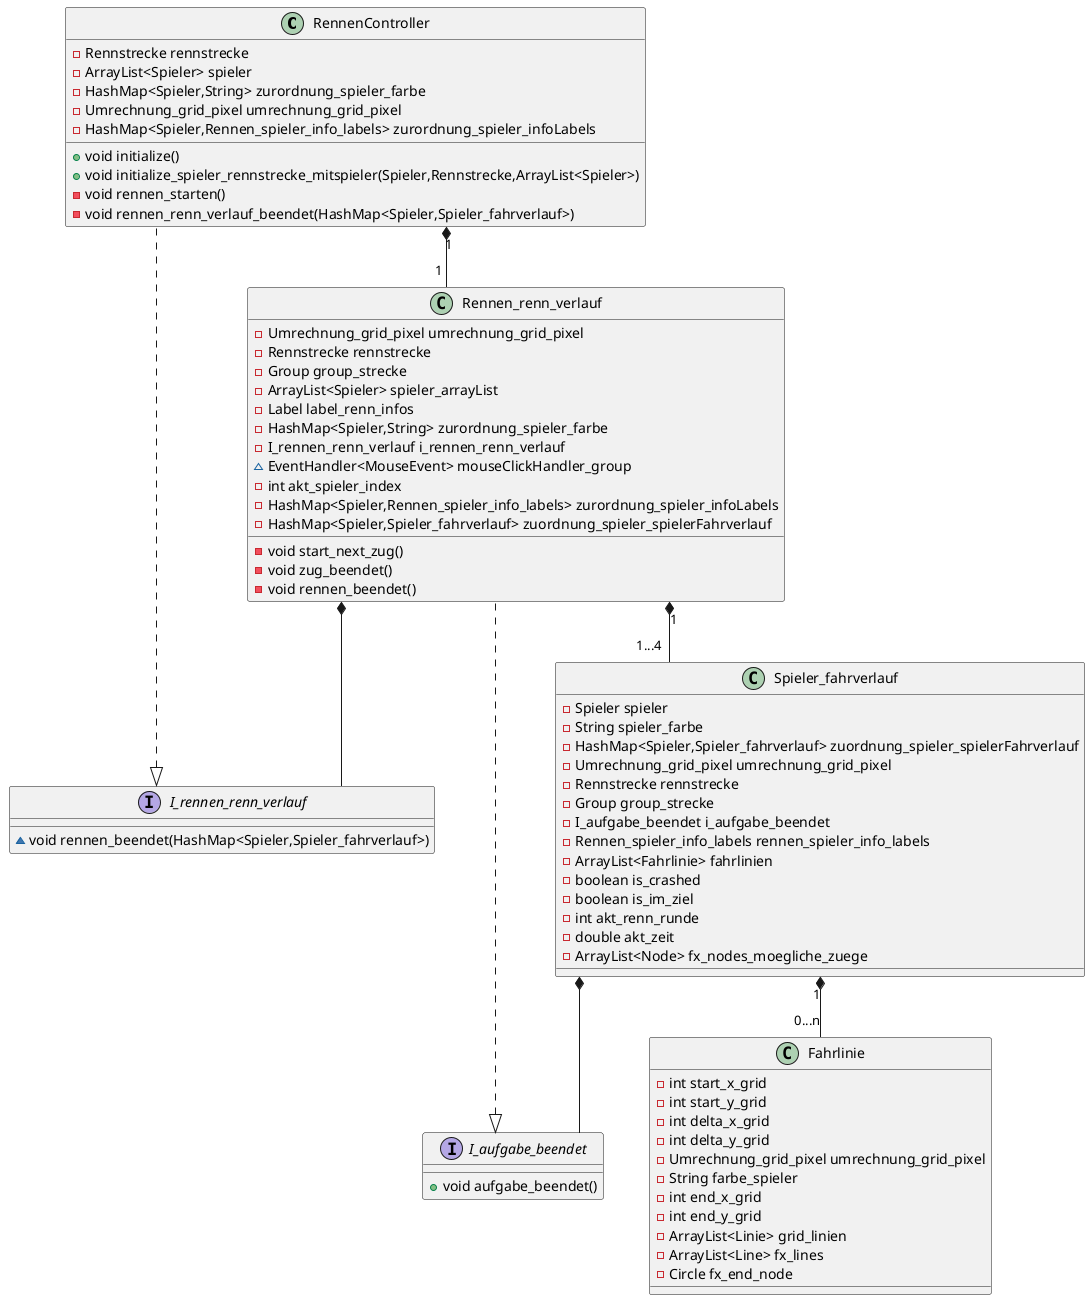 @startuml
'skinparam linetype polyline
skinparam linetype ortho
'left to right direction
'top to bottom direction
skinparam nodesep 0
skinparam ranksep 0

class RennenController implements I_rennen_renn_verlauf {
'+ {static} String PATH_TO_FXML
'+ {static} String SCENE_NAME
'~ GridPane rennen_grid_root
'~ Label rennen_lb_streckenName
'~ VBox rennen_vbox_info
'~ Label rennen_lb_rennInfos
'~ Label rennen_lb_anzStreckenRunden
'~ Group rennen_group_strecke
'~ GridPane rennen_grid_spieler_info
'~ Button rennen_bn_rennenBeenden
'~ Button rennen_bn_weiter
'- double B_MAX_PIXEL
'- double H_MAX_PIXEL
'- Spieler aktiver_spieler
- Rennstrecke rennstrecke
'- ArrayList<Spieler> mitspieler
- ArrayList<Spieler> spieler
'- String[] farben
- HashMap<Spieler,String> zurordnung_spieler_farbe
'- URL url_to_stylesheet
- Umrechnung_grid_pixel umrechnung_grid_pixel
- HashMap<Spieler,Rennen_spieler_info_labels> zurordnung_spieler_infoLabels
'- Rennen_start_positionen_waehlen rennen_start_positionen_waehlen
'- HashMap<Spieler,Spieler_fahrverlauf> rueckgabe_von_rennverlauf_zuordnung_spieler_spielerFahrverlauf
+ void initialize()
+ void initialize_spieler_rennstrecke_mitspieler(Spieler,Rennstrecke,ArrayList<Spieler>)
'- void start_positionen_waehlen()
- void rennen_starten()
- void rennen_renn_verlauf_beendet(HashMap<Spieler,Spieler_fahrverlauf>)
'+ void rennen_bn_rennenBeenden_action(ActionEvent)
'+ void rennen_bn_weiter_action(ActionEvent)
}

class Rennen_renn_verlauf implements I_aufgabe_beendet {
- Umrechnung_grid_pixel umrechnung_grid_pixel
- Rennstrecke rennstrecke
- Group group_strecke
- ArrayList<Spieler> spieler_arrayList
- Label label_renn_infos
- HashMap<Spieler,String> zurordnung_spieler_farbe
- I_rennen_renn_verlauf i_rennen_renn_verlauf
'- String path_to_stylesheet
'- String CSS_STYLE_CLASS_RECHTECK_HINTERGRUND
'- String CSS_STYLE_CLASS_LINIE_GITTER
'- String CSS_STYLE_CLASS_LINIE_STRECKE
'- String CSS_STYLE_CLASS_LINIE_START
'- String CSS_STYLE_CLASS_POLYGON_STARTRICHTUNG
'- String CSS_STYLE_CLASS_POLYGON_RANDDURCHGANG
'- String CSS_STYLE_CLASS_CIRCLE_MOEGLICHE_POS
'- String CSS_STYLE_CLASS_CIRCLE_FAHR_POS
~ EventHandler<MouseEvent> mouseClickHandler_group
- int akt_spieler_index
- HashMap<Spieler,Rennen_spieler_info_labels> zurordnung_spieler_infoLabels
- HashMap<Spieler,Spieler_fahrverlauf> zuordnung_spieler_spielerFahrverlauf
- void start_next_zug()
- void zug_beendet()
- void rennen_beendet()
}

interface I_rennen_renn_verlauf {
~ void rennen_beendet(HashMap<Spieler,Spieler_fahrverlauf>)
}

interface I_aufgabe_beendet {
+ void aufgabe_beendet()
}

class Spieler_fahrverlauf {
- Spieler spieler
- String spieler_farbe
- HashMap<Spieler,Spieler_fahrverlauf> zuordnung_spieler_spielerFahrverlauf
- Umrechnung_grid_pixel umrechnung_grid_pixel
- Rennstrecke rennstrecke
- Group group_strecke
- I_aufgabe_beendet i_aufgabe_beendet
- Rennen_spieler_info_labels rennen_spieler_info_labels
- ArrayList<Fahrlinie> fahrlinien
- boolean is_crashed
'- Circle crash_fxNode
- boolean is_im_ziel
- int akt_renn_runde
- double akt_zeit
'- boolean startline_nach_start_verlassen
- ArrayList<Node> fx_nodes_moegliche_zuege
}

class Fahrlinie {
'- int strecke_breite_grid
'- int strecke_hoehe_grid
- int start_x_grid
- int start_y_grid
- int delta_x_grid
- int delta_y_grid
- Umrechnung_grid_pixel umrechnung_grid_pixel
- String farbe_spieler
- int end_x_grid
- int end_y_grid
- ArrayList<Linie> grid_linien
- ArrayList<Line> fx_lines
- Circle fx_end_node
'- String path_to_stylesheet
'- String CSS_STYLE_CLASS_CIRCLE_MOEGLICHE_POS
'- String CSS_STYLE_CLASS_LINE_MOEGLICHE_POS
'- String CSS_STYLE_CLASS_CIRCLE_FAHR_POS
'- String CSS_STYLE_CLASS_LINE_FAHR_LINIE
'- String CSS_STYLE_CLASS_LINE_UNSICHTBAR
}

/'
enum Fahrlinien_styles {
+  FAHRLINIE
+  MOEGLICHER_ZUG_MIT_LINIE
+  MOEGLICHER_ZUG_OHNE_LINIE
}
'/

'' Beziehungen
RennenController "1" *-- "1" Rennen_renn_verlauf
Rennen_renn_verlauf "1" *-- "1...4" Spieler_fahrverlauf
Spieler_fahrverlauf "1" *-- "0...n" Fahrlinie
Rennen_renn_verlauf *-- I_rennen_renn_verlauf
Spieler_fahrverlauf *-- I_aufgabe_beendet



/'
class Rennen_spieler_info_labels {
- Label lb_spieler_name
- Label lb_spieler_runde
- Label lb_spieler_zeit
- Label lb_spieler_status
- String spieler_farbe
- int anz_runden_der_strecke
- String path_to_stylesheet
- String CSS_STYLE_CLASS_LABEL_SMALL
}

class Umrechnung_grid_pixel {
- double B_RAND_GRID
- double H_RAND_GRID
+ double CLICK_TOLERANZ_GRID
- double B_MAX_PIXEL
- double H_MAX_PIXEL
- double B_STRECKE_PIXEL_MIT_RAND
- double H_STRECKE_PIXEL_MIT_RAND
- int B_STRECKE_GRID_OHNE_RAND
- int H_STRECKE_GRID_OHNE_RAND
- double B_STRECKE_GRID_MIT_RAND
- double H_STRECKE_GRID_MIT_RAND
+ double B_1GRID_IN_PIXEL
+ double H_1GRID_IN_PIXEL
}

class Rennstrecke {
- String name
- boolean is_standartstrecke
- int breite
- int hoehe
- ArrayList<Linie> streckenlinien
- Linie startlinie
- boolean is_startrichtung_nach_unten_oder_rechts
- int anz_runden
}

class Spieler {
- String name
- HashMap<String,Double> strecken_bestzeiten
}

class Rennen_strecke_zeichnen {
- Umrechnung_grid_pixel umrechnung_grid_pixel
- Rennstrecke rennstrecke
- Group group_strecke
- String path_to_stylesheet
- String CSS_STYLE_CLASS_RECHTECK_HINTERGRUND
- String CSS_STYLE_CLASS_LINIE_GITTER
- String CSS_STYLE_CLASS_LINIE_STRECKE
- String CSS_STYLE_CLASS_LINIE_START
- String CSS_STYLE_CLASS_POLYGON_STARTRICHTUNG
- String CSS_STYLE_CLASS_POLYGON_RANDDURCHGANG
- Rectangle rechteck_hintergrund
- ArrayList<Line> linien_gitter
- HashMap<Linie,Line> map_streckenlinie_fxline
- Line line_start
- ArrayList<Polygon> polygone_start_richtung
- ArrayList<Polygon> polygone_rand_durchgaenge
}

'' Beziehungen
RennenController *-- Umrechnung_grid_pixel
RennenController *-- Rennstrecke
RennenController "1" *-- "1 aktiver Spieler" Spieler
RennenController "1" *-- "0...3 Mitspieler" Spieler

RennenController "1" *-- "1...4" Rennen_spieler_info_labels
'/




@enduml